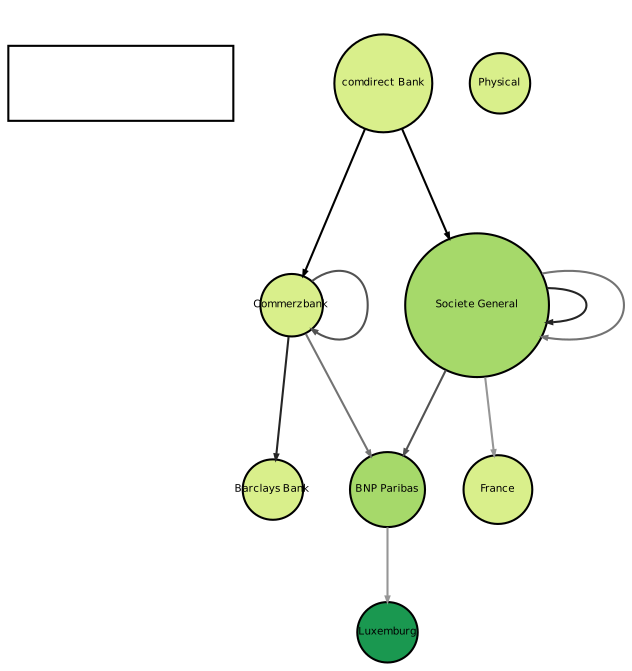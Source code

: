 digraph G {
	fontname = "Bitstream Vera Sans"
	fontsize = 5
	node [
		fontname = "Bitstream Vera Sans"
		fontsize = 5
		shape = "record"
	]
	edge [
		fontname = "Bitstream Vera Sans"
		fontsize = 4
		arrowsize=0.25
		color="black"
	]
		overlap=scalexy;
		splines=true;
		a[label = "" image="legend_arrows.png" imagescale=true fixedsize=true imagepos=mc shape="rectangle" width=1.5 height=0.5];
		r[label = "" image="legend_rating.png" imagescale=true fixedsize=true imagepos=mc shape="rectangle" width=0.166 height=1 color=white];
		"comdirect Bank" [label="comdirect Bank" margin=0 fontcolor=black fontsize=5 width=0.65 shape=circle style=filled fixedsize=shape colorscheme=rdylgn8 fillcolor=5 ];
		"Commerzbank" [label="Commerzbank" margin=0 fontcolor=black fontsize=5 width=0.42 shape=circle style=filled fixedsize=shape colorscheme=rdylgn8 fillcolor=5 ];
		"Barclays Bank" [label="Barclays Bank" margin=0 fontcolor=black fontsize=5 width=0.40 shape=circle style=filled fixedsize=shape colorscheme=rdylgn8 fillcolor=5 ];
		"BNP Paribas" [label="BNP Paribas" margin=0 fontcolor=black fontsize=5 width=0.50 shape=circle style=filled fixedsize=shape colorscheme=rdylgn8 fillcolor=6 ];
		"Luxemburg" [label="Luxemburg" margin=0 fontcolor=black fontsize=5 width=0.40 shape=circle style=filled fixedsize=shape colorscheme=rdylgn8 fillcolor=8 ];
		"Physical" [label="Physical" margin=0 fontcolor=black fontsize=5 width=0.40 shape=circle style=filled fixedsize=shape colorscheme=rdylgn8 fillcolor=5 ];
		"Societe General" [label="Societe General" margin=0 fontcolor=black fontsize=5 width=0.96 shape=circle style=filled fixedsize=shape colorscheme=rdylgn8 fillcolor=6 ];
		"France" [label="France" margin=0 fontcolor=black fontsize=5 width=0.46 shape=circle style=filled fixedsize=shape colorscheme=rdylgn8 fillcolor=5 ];
		"comdirect Bank"->"Commerzbank" [colorscheme=greys9 color =9];
		"Commerzbank"->"Barclays Bank" [colorscheme=greys9 color =8];
		"Commerzbank"->"Commerzbank" [colorscheme=greys9 color =7];
		"Commerzbank"->"BNP Paribas"  [colorscheme=greys9 color =6];
		"BNP Paribas"->"Luxemburg" [colorscheme=greys9 color =5];
		"comdirect Bank"->"Societe General" [colorscheme=greys9 color =9];
		"Societe General"->"Societe General" [colorscheme=greys9 color =8];
		"Societe General"->"BNP Paribas" [colorscheme=greys9 color =7];
		"Societe General"->"Societe General"  [colorscheme=greys9 color =6];
		"Societe General"->"France" [colorscheme=greys9 color =5];
}
